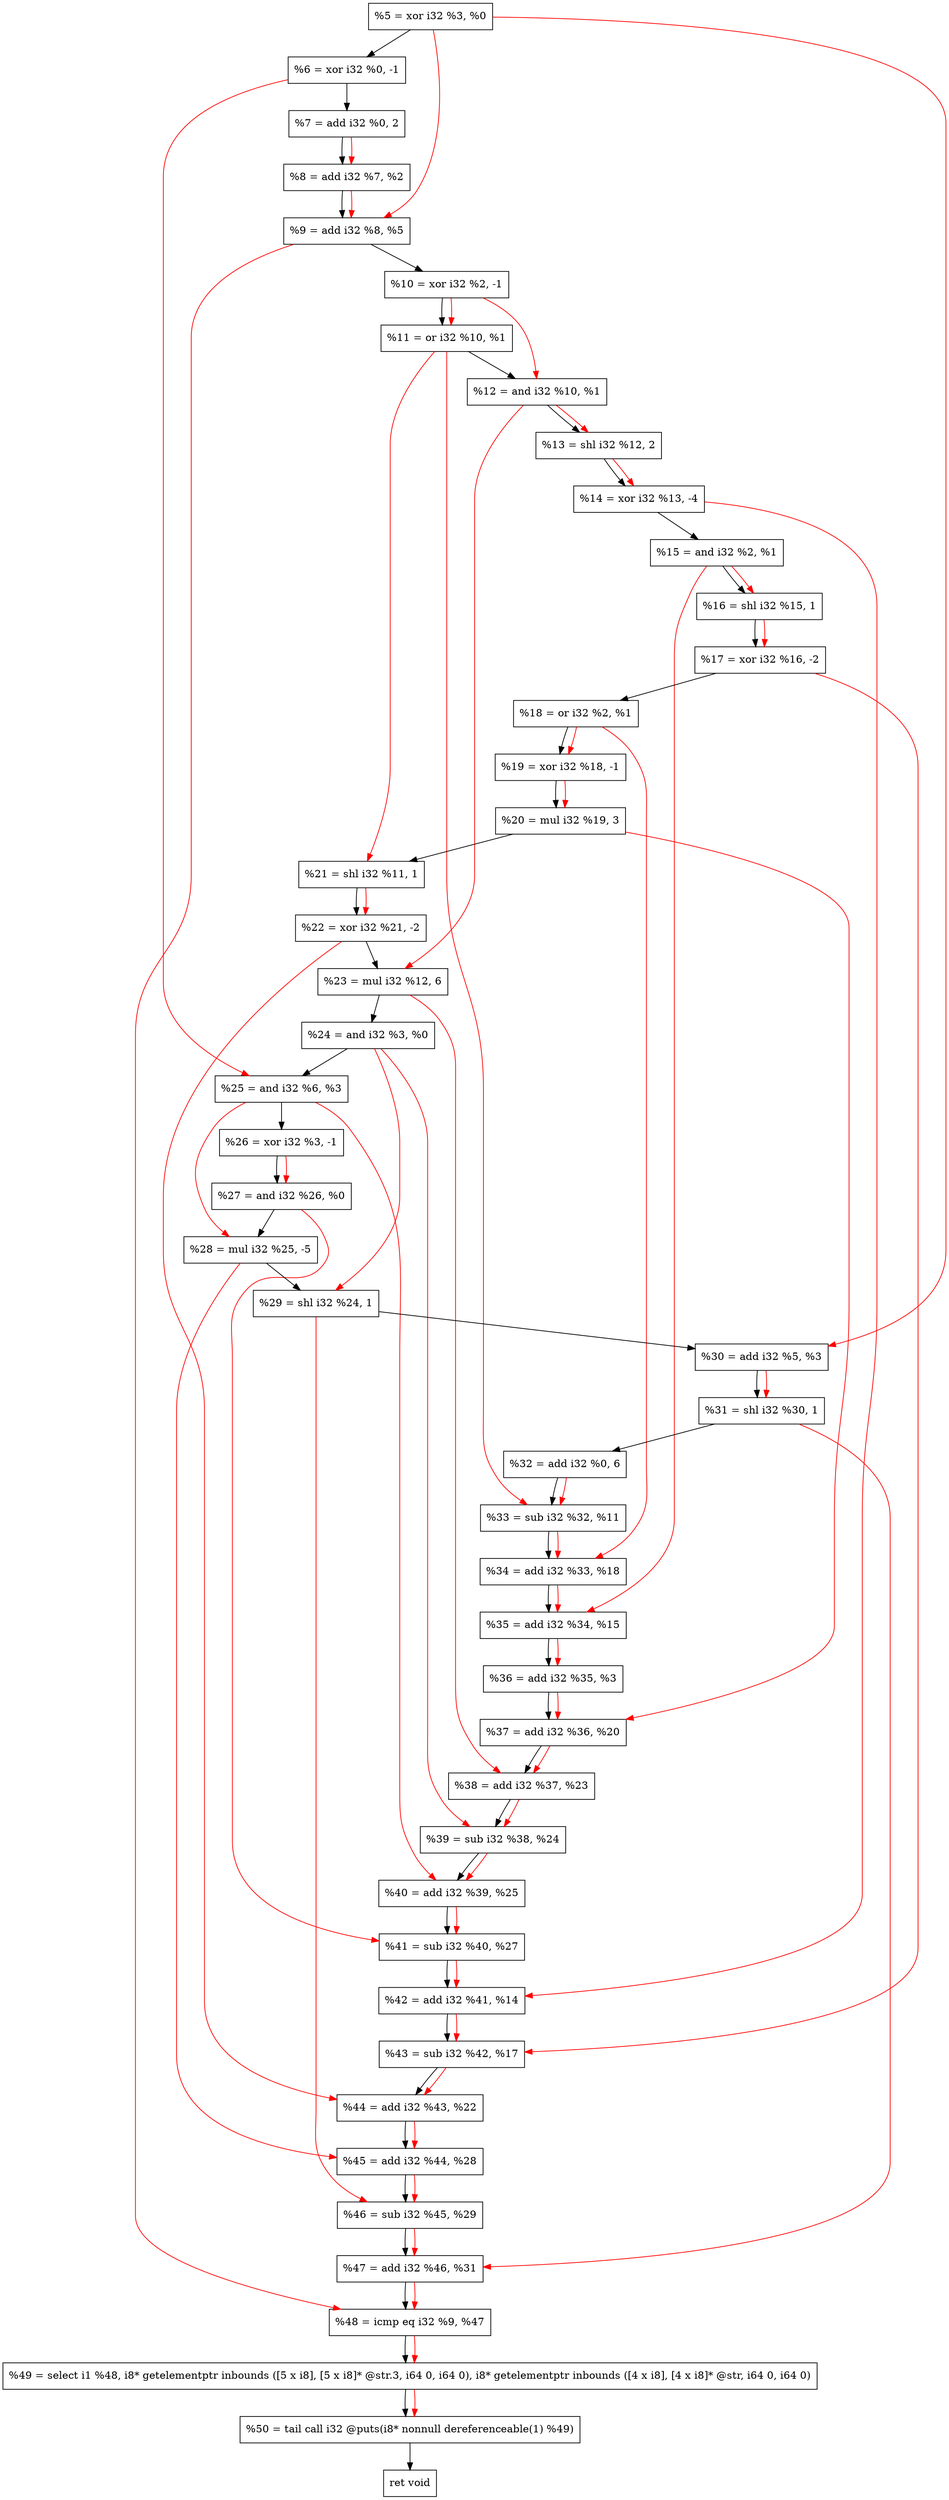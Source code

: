 digraph "DFG for'crackme' function" {
	Node0x1080bd0[shape=record, label="  %5 = xor i32 %3, %0"];
	Node0x1081250[shape=record, label="  %6 = xor i32 %0, -1"];
	Node0x10812f0[shape=record, label="  %7 = add i32 %0, 2"];
	Node0x1081360[shape=record, label="  %8 = add i32 %7, %2"];
	Node0x10813d0[shape=record, label="  %9 = add i32 %8, %5"];
	Node0x1081440[shape=record, label="  %10 = xor i32 %2, -1"];
	Node0x10814b0[shape=record, label="  %11 = or i32 %10, %1"];
	Node0x1081520[shape=record, label="  %12 = and i32 %10, %1"];
	Node0x1081590[shape=record, label="  %13 = shl i32 %12, 2"];
	Node0x1081630[shape=record, label="  %14 = xor i32 %13, -4"];
	Node0x10816a0[shape=record, label="  %15 = and i32 %2, %1"];
	Node0x1081740[shape=record, label="  %16 = shl i32 %15, 1"];
	Node0x10817e0[shape=record, label="  %17 = xor i32 %16, -2"];
	Node0x1081850[shape=record, label="  %18 = or i32 %2, %1"];
	Node0x10818c0[shape=record, label="  %19 = xor i32 %18, -1"];
	Node0x1081960[shape=record, label="  %20 = mul i32 %19, 3"];
	Node0x10819d0[shape=record, label="  %21 = shl i32 %11, 1"];
	Node0x1081a40[shape=record, label="  %22 = xor i32 %21, -2"];
	Node0x1081ae0[shape=record, label="  %23 = mul i32 %12, 6"];
	Node0x1081b50[shape=record, label="  %24 = and i32 %3, %0"];
	Node0x1081bc0[shape=record, label="  %25 = and i32 %6, %3"];
	Node0x1081c30[shape=record, label="  %26 = xor i32 %3, -1"];
	Node0x1081ca0[shape=record, label="  %27 = and i32 %26, %0"];
	Node0x1081d40[shape=record, label="  %28 = mul i32 %25, -5"];
	Node0x1081db0[shape=record, label="  %29 = shl i32 %24, 1"];
	Node0x1081e20[shape=record, label="  %30 = add i32 %5, %3"];
	Node0x1081e90[shape=record, label="  %31 = shl i32 %30, 1"];
	Node0x1081f00[shape=record, label="  %32 = add i32 %0, 6"];
	Node0x1082180[shape=record, label="  %33 = sub i32 %32, %11"];
	Node0x10821f0[shape=record, label="  %34 = add i32 %33, %18"];
	Node0x1082260[shape=record, label="  %35 = add i32 %34, %15"];
	Node0x10822d0[shape=record, label="  %36 = add i32 %35, %3"];
	Node0x1082340[shape=record, label="  %37 = add i32 %36, %20"];
	Node0x10823b0[shape=record, label="  %38 = add i32 %37, %23"];
	Node0x1082420[shape=record, label="  %39 = sub i32 %38, %24"];
	Node0x1082490[shape=record, label="  %40 = add i32 %39, %25"];
	Node0x1082500[shape=record, label="  %41 = sub i32 %40, %27"];
	Node0x1082570[shape=record, label="  %42 = add i32 %41, %14"];
	Node0x10825e0[shape=record, label="  %43 = sub i32 %42, %17"];
	Node0x1082650[shape=record, label="  %44 = add i32 %43, %22"];
	Node0x10826c0[shape=record, label="  %45 = add i32 %44, %28"];
	Node0x1082730[shape=record, label="  %46 = sub i32 %45, %29"];
	Node0x10827a0[shape=record, label="  %47 = add i32 %46, %31"];
	Node0x1082810[shape=record, label="  %48 = icmp eq i32 %9, %47"];
	Node0x1021268[shape=record, label="  %49 = select i1 %48, i8* getelementptr inbounds ([5 x i8], [5 x i8]* @str.3, i64 0, i64 0), i8* getelementptr inbounds ([4 x i8], [4 x i8]* @str, i64 0, i64 0)"];
	Node0x1082cb0[shape=record, label="  %50 = tail call i32 @puts(i8* nonnull dereferenceable(1) %49)"];
	Node0x1082d00[shape=record, label="  ret void"];
	Node0x1080bd0 -> Node0x1081250;
	Node0x1081250 -> Node0x10812f0;
	Node0x10812f0 -> Node0x1081360;
	Node0x1081360 -> Node0x10813d0;
	Node0x10813d0 -> Node0x1081440;
	Node0x1081440 -> Node0x10814b0;
	Node0x10814b0 -> Node0x1081520;
	Node0x1081520 -> Node0x1081590;
	Node0x1081590 -> Node0x1081630;
	Node0x1081630 -> Node0x10816a0;
	Node0x10816a0 -> Node0x1081740;
	Node0x1081740 -> Node0x10817e0;
	Node0x10817e0 -> Node0x1081850;
	Node0x1081850 -> Node0x10818c0;
	Node0x10818c0 -> Node0x1081960;
	Node0x1081960 -> Node0x10819d0;
	Node0x10819d0 -> Node0x1081a40;
	Node0x1081a40 -> Node0x1081ae0;
	Node0x1081ae0 -> Node0x1081b50;
	Node0x1081b50 -> Node0x1081bc0;
	Node0x1081bc0 -> Node0x1081c30;
	Node0x1081c30 -> Node0x1081ca0;
	Node0x1081ca0 -> Node0x1081d40;
	Node0x1081d40 -> Node0x1081db0;
	Node0x1081db0 -> Node0x1081e20;
	Node0x1081e20 -> Node0x1081e90;
	Node0x1081e90 -> Node0x1081f00;
	Node0x1081f00 -> Node0x1082180;
	Node0x1082180 -> Node0x10821f0;
	Node0x10821f0 -> Node0x1082260;
	Node0x1082260 -> Node0x10822d0;
	Node0x10822d0 -> Node0x1082340;
	Node0x1082340 -> Node0x10823b0;
	Node0x10823b0 -> Node0x1082420;
	Node0x1082420 -> Node0x1082490;
	Node0x1082490 -> Node0x1082500;
	Node0x1082500 -> Node0x1082570;
	Node0x1082570 -> Node0x10825e0;
	Node0x10825e0 -> Node0x1082650;
	Node0x1082650 -> Node0x10826c0;
	Node0x10826c0 -> Node0x1082730;
	Node0x1082730 -> Node0x10827a0;
	Node0x10827a0 -> Node0x1082810;
	Node0x1082810 -> Node0x1021268;
	Node0x1021268 -> Node0x1082cb0;
	Node0x1082cb0 -> Node0x1082d00;
edge [color=red]
	Node0x10812f0 -> Node0x1081360;
	Node0x1081360 -> Node0x10813d0;
	Node0x1080bd0 -> Node0x10813d0;
	Node0x1081440 -> Node0x10814b0;
	Node0x1081440 -> Node0x1081520;
	Node0x1081520 -> Node0x1081590;
	Node0x1081590 -> Node0x1081630;
	Node0x10816a0 -> Node0x1081740;
	Node0x1081740 -> Node0x10817e0;
	Node0x1081850 -> Node0x10818c0;
	Node0x10818c0 -> Node0x1081960;
	Node0x10814b0 -> Node0x10819d0;
	Node0x10819d0 -> Node0x1081a40;
	Node0x1081520 -> Node0x1081ae0;
	Node0x1081250 -> Node0x1081bc0;
	Node0x1081c30 -> Node0x1081ca0;
	Node0x1081bc0 -> Node0x1081d40;
	Node0x1081b50 -> Node0x1081db0;
	Node0x1080bd0 -> Node0x1081e20;
	Node0x1081e20 -> Node0x1081e90;
	Node0x1081f00 -> Node0x1082180;
	Node0x10814b0 -> Node0x1082180;
	Node0x1082180 -> Node0x10821f0;
	Node0x1081850 -> Node0x10821f0;
	Node0x10821f0 -> Node0x1082260;
	Node0x10816a0 -> Node0x1082260;
	Node0x1082260 -> Node0x10822d0;
	Node0x10822d0 -> Node0x1082340;
	Node0x1081960 -> Node0x1082340;
	Node0x1082340 -> Node0x10823b0;
	Node0x1081ae0 -> Node0x10823b0;
	Node0x10823b0 -> Node0x1082420;
	Node0x1081b50 -> Node0x1082420;
	Node0x1082420 -> Node0x1082490;
	Node0x1081bc0 -> Node0x1082490;
	Node0x1082490 -> Node0x1082500;
	Node0x1081ca0 -> Node0x1082500;
	Node0x1082500 -> Node0x1082570;
	Node0x1081630 -> Node0x1082570;
	Node0x1082570 -> Node0x10825e0;
	Node0x10817e0 -> Node0x10825e0;
	Node0x10825e0 -> Node0x1082650;
	Node0x1081a40 -> Node0x1082650;
	Node0x1082650 -> Node0x10826c0;
	Node0x1081d40 -> Node0x10826c0;
	Node0x10826c0 -> Node0x1082730;
	Node0x1081db0 -> Node0x1082730;
	Node0x1082730 -> Node0x10827a0;
	Node0x1081e90 -> Node0x10827a0;
	Node0x10813d0 -> Node0x1082810;
	Node0x10827a0 -> Node0x1082810;
	Node0x1082810 -> Node0x1021268;
	Node0x1021268 -> Node0x1082cb0;
}
